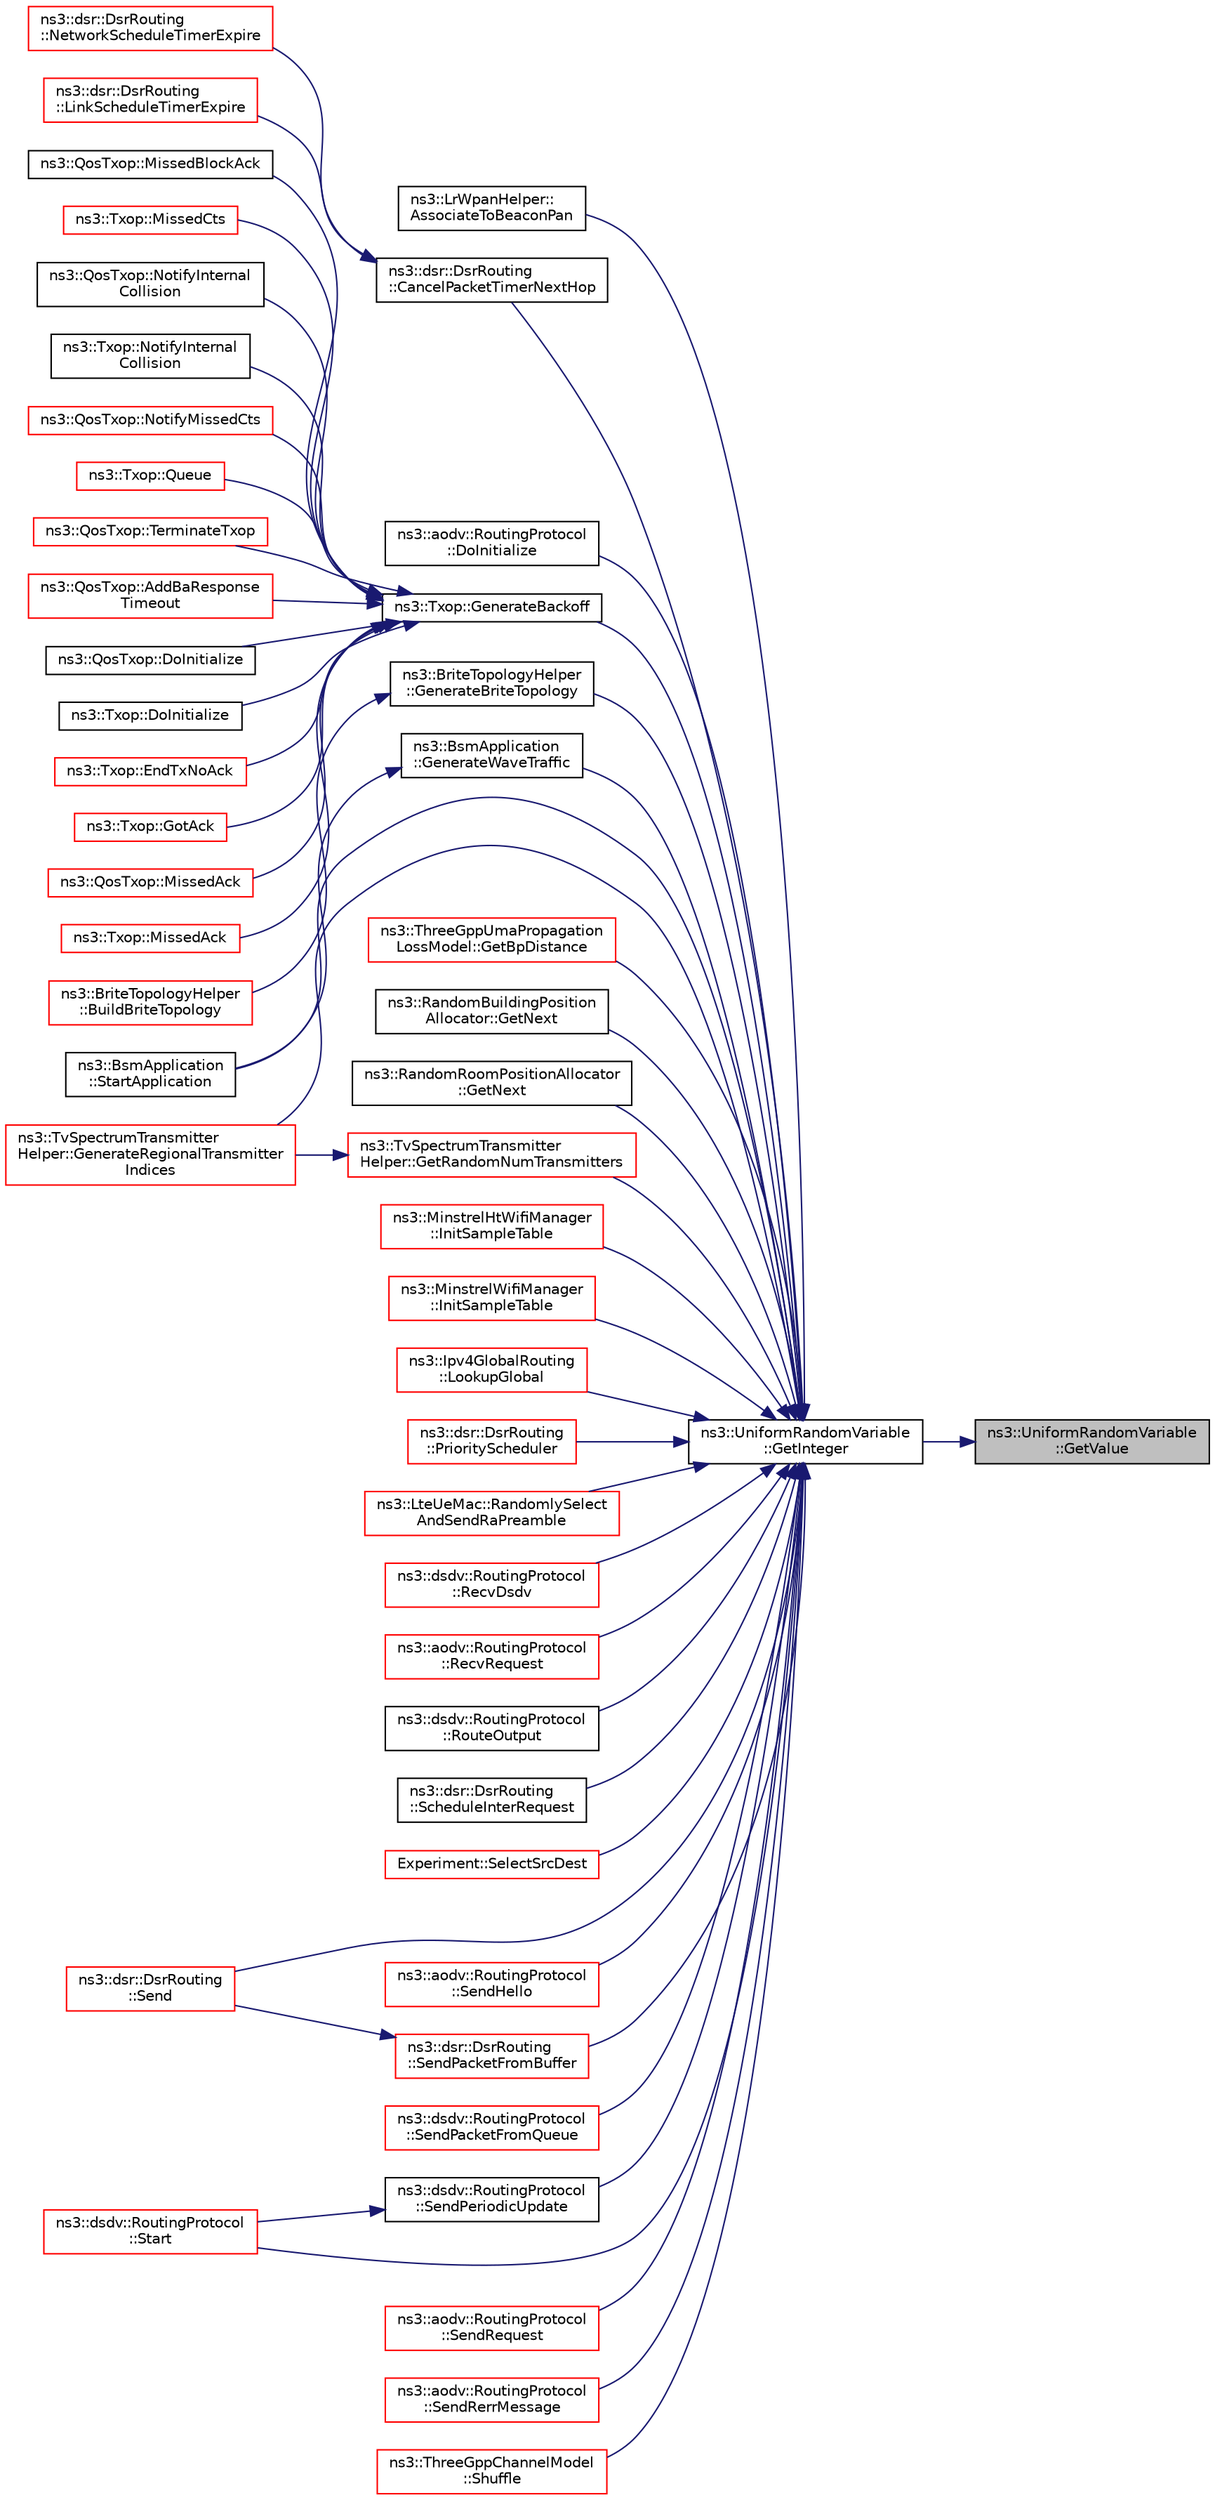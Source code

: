 digraph "ns3::UniformRandomVariable::GetValue"
{
 // LATEX_PDF_SIZE
  edge [fontname="Helvetica",fontsize="10",labelfontname="Helvetica",labelfontsize="10"];
  node [fontname="Helvetica",fontsize="10",shape=record];
  rankdir="RL";
  Node1 [label="ns3::UniformRandomVariable\l::GetValue",height=0.2,width=0.4,color="black", fillcolor="grey75", style="filled", fontcolor="black",tooltip="Get the next random value as a double drawn from the distribution."];
  Node1 -> Node2 [dir="back",color="midnightblue",fontsize="10",style="solid",fontname="Helvetica"];
  Node2 [label="ns3::UniformRandomVariable\l::GetInteger",height=0.2,width=0.4,color="black", fillcolor="white", style="filled",URL="$classns3_1_1_uniform_random_variable.html#ab7c7dedc88cb97e74418df2edc28a787",tooltip="Get the next random value, as an unsigned integer in the specified range ."];
  Node2 -> Node3 [dir="back",color="midnightblue",fontsize="10",style="solid",fontname="Helvetica"];
  Node3 [label="ns3::LrWpanHelper::\lAssociateToBeaconPan",height=0.2,width=0.4,color="black", fillcolor="white", style="filled",URL="$classns3_1_1_lr_wpan_helper.html#a6fcd2919db415f1910521279f7859efa",tooltip="Associate the nodes to the same PAN and initiate beacon enabled mode."];
  Node2 -> Node4 [dir="back",color="midnightblue",fontsize="10",style="solid",fontname="Helvetica"];
  Node4 [label="ns3::dsr::DsrRouting\l::CancelPacketTimerNextHop",height=0.2,width=0.4,color="black", fillcolor="white", style="filled",URL="$classns3_1_1dsr_1_1_dsr_routing.html#a215e6fcab10ee0d744a657f0af2695c6",tooltip="Cancel the packet retransmission timer for a all maintenance entries with nextHop address."];
  Node4 -> Node5 [dir="back",color="midnightblue",fontsize="10",style="solid",fontname="Helvetica"];
  Node5 [label="ns3::dsr::DsrRouting\l::LinkScheduleTimerExpire",height=0.2,width=0.4,color="red", fillcolor="white", style="filled",URL="$classns3_1_1dsr_1_1_dsr_routing.html#ab0ce215bf5359f4d6d4541b8a479007c",tooltip="This function deals with packet retransmission timer expire using link acknowledgment."];
  Node4 -> Node22 [dir="back",color="midnightblue",fontsize="10",style="solid",fontname="Helvetica"];
  Node22 [label="ns3::dsr::DsrRouting\l::NetworkScheduleTimerExpire",height=0.2,width=0.4,color="red", fillcolor="white", style="filled",URL="$classns3_1_1dsr_1_1_dsr_routing.html#aabcdf59bcb4907718986626a7a402dad",tooltip="This function deals with packet retransmission timer expire using network acknowledgment."];
  Node2 -> Node26 [dir="back",color="midnightblue",fontsize="10",style="solid",fontname="Helvetica"];
  Node26 [label="ns3::aodv::RoutingProtocol\l::DoInitialize",height=0.2,width=0.4,color="black", fillcolor="white", style="filled",URL="$classns3_1_1aodv_1_1_routing_protocol.html#ae42c9385e8ede77f42fdb575e26ef880",tooltip="Initialize() implementation."];
  Node2 -> Node27 [dir="back",color="midnightblue",fontsize="10",style="solid",fontname="Helvetica"];
  Node27 [label="ns3::Txop::GenerateBackoff",height=0.2,width=0.4,color="black", fillcolor="white", style="filled",URL="$classns3_1_1_txop.html#ae211c699c905b2186281923353ba0a26",tooltip="Generate a new backoff now."];
  Node27 -> Node28 [dir="back",color="midnightblue",fontsize="10",style="solid",fontname="Helvetica"];
  Node28 [label="ns3::QosTxop::AddBaResponse\lTimeout",height=0.2,width=0.4,color="red", fillcolor="white", style="filled",URL="$classns3_1_1_qos_txop.html#a30f5c2af1b50e6ee48771de46cd8033f",tooltip="Callback when ADDBA response is not received after timeout."];
  Node27 -> Node30 [dir="back",color="midnightblue",fontsize="10",style="solid",fontname="Helvetica"];
  Node30 [label="ns3::QosTxop::DoInitialize",height=0.2,width=0.4,color="black", fillcolor="white", style="filled",URL="$classns3_1_1_qos_txop.html#a72a824799fec1fa4ac982f4b485055cc",tooltip="Initialize() implementation."];
  Node27 -> Node31 [dir="back",color="midnightblue",fontsize="10",style="solid",fontname="Helvetica"];
  Node31 [label="ns3::Txop::DoInitialize",height=0.2,width=0.4,color="black", fillcolor="white", style="filled",URL="$classns3_1_1_txop.html#a246fb00661455939c8c8de13a45ef997",tooltip="Initialize() implementation."];
  Node27 -> Node32 [dir="back",color="midnightblue",fontsize="10",style="solid",fontname="Helvetica"];
  Node32 [label="ns3::Txop::EndTxNoAck",height=0.2,width=0.4,color="red", fillcolor="white", style="filled",URL="$classns3_1_1_txop.html#a21fbf608df4c1b90a2004e916c0665e5",tooltip="Event handler when a transmission that does not require an Ack has completed."];
  Node27 -> Node46 [dir="back",color="midnightblue",fontsize="10",style="solid",fontname="Helvetica"];
  Node46 [label="ns3::Txop::GotAck",height=0.2,width=0.4,color="red", fillcolor="white", style="filled",URL="$classns3_1_1_txop.html#acd1bb8b45e7a39cfc7e1e710dc514b3e",tooltip="Event handler when an Ack is received."];
  Node27 -> Node47 [dir="back",color="midnightblue",fontsize="10",style="solid",fontname="Helvetica"];
  Node47 [label="ns3::QosTxop::MissedAck",height=0.2,width=0.4,color="red", fillcolor="white", style="filled",URL="$classns3_1_1_qos_txop.html#aefd7967703c6f16501599e943f94298b",tooltip="Event handler when an Ack is missed."];
  Node27 -> Node49 [dir="back",color="midnightblue",fontsize="10",style="solid",fontname="Helvetica"];
  Node49 [label="ns3::Txop::MissedAck",height=0.2,width=0.4,color="red", fillcolor="white", style="filled",URL="$classns3_1_1_txop.html#a76ed6b61366d7c6797a6910d8ad4eaa5",tooltip="Event handler when an Ack is missed."];
  Node27 -> Node54 [dir="back",color="midnightblue",fontsize="10",style="solid",fontname="Helvetica"];
  Node54 [label="ns3::QosTxop::MissedBlockAck",height=0.2,width=0.4,color="black", fillcolor="white", style="filled",URL="$classns3_1_1_qos_txop.html#a53f04ba906e1b7c99f35eafbb11d4479",tooltip="Event handler when a BlockAck timeout has occurred."];
  Node27 -> Node55 [dir="back",color="midnightblue",fontsize="10",style="solid",fontname="Helvetica"];
  Node55 [label="ns3::Txop::MissedCts",height=0.2,width=0.4,color="red", fillcolor="white", style="filled",URL="$classns3_1_1_txop.html#ae969e1203237fc063ed27d2a23a1e773",tooltip="Event handler when a CTS timeout has occurred."];
  Node27 -> Node58 [dir="back",color="midnightblue",fontsize="10",style="solid",fontname="Helvetica"];
  Node58 [label="ns3::QosTxop::NotifyInternal\lCollision",height=0.2,width=0.4,color="black", fillcolor="white", style="filled",URL="$classns3_1_1_qos_txop.html#a89bd16f2271d51bb1ddafb339b07f54a",tooltip="Notify the Txop that internal collision has occurred."];
  Node27 -> Node59 [dir="back",color="midnightblue",fontsize="10",style="solid",fontname="Helvetica"];
  Node59 [label="ns3::Txop::NotifyInternal\lCollision",height=0.2,width=0.4,color="black", fillcolor="white", style="filled",URL="$classns3_1_1_txop.html#a5f57aacdbc9384e3afc186af80fb4e4b",tooltip="Notify the Txop that internal collision has occurred."];
  Node27 -> Node60 [dir="back",color="midnightblue",fontsize="10",style="solid",fontname="Helvetica"];
  Node60 [label="ns3::QosTxop::NotifyMissedCts",height=0.2,width=0.4,color="red", fillcolor="white", style="filled",URL="$classns3_1_1_qos_txop.html#a0b82aec30711d3b4fb94d164388ecf9c",tooltip="Event handler when a CTS timeout has occurred."];
  Node27 -> Node61 [dir="back",color="midnightblue",fontsize="10",style="solid",fontname="Helvetica"];
  Node61 [label="ns3::Txop::Queue",height=0.2,width=0.4,color="red", fillcolor="white", style="filled",URL="$classns3_1_1_txop.html#ae0a0bbafaed367559bce8c10c184666f",tooltip=" "];
  Node27 -> Node95 [dir="back",color="midnightblue",fontsize="10",style="solid",fontname="Helvetica"];
  Node95 [label="ns3::QosTxop::TerminateTxop",height=0.2,width=0.4,color="red", fillcolor="white", style="filled",URL="$classns3_1_1_qos_txop.html#a376a2de891a03e243c56c6af5544c6ae",tooltip="Update backoff and restart access if needed."];
  Node2 -> Node98 [dir="back",color="midnightblue",fontsize="10",style="solid",fontname="Helvetica"];
  Node98 [label="ns3::BriteTopologyHelper\l::GenerateBriteTopology",height=0.2,width=0.4,color="black", fillcolor="white", style="filled",URL="$classns3_1_1_brite_topology_helper.html#a16c360e3a41d15cba5c517f87574be7d",tooltip=" "];
  Node98 -> Node99 [dir="back",color="midnightblue",fontsize="10",style="solid",fontname="Helvetica"];
  Node99 [label="ns3::BriteTopologyHelper\l::BuildBriteTopology",height=0.2,width=0.4,color="red", fillcolor="white", style="filled",URL="$classns3_1_1_brite_topology_helper.html#a44c7d4b65e9200851ef20283f51f0e84",tooltip="Create NS3 topology using information generated from BRITE."];
  Node2 -> Node102 [dir="back",color="midnightblue",fontsize="10",style="solid",fontname="Helvetica"];
  Node102 [label="ns3::TvSpectrumTransmitter\lHelper::GenerateRegionalTransmitter\lIndices",height=0.2,width=0.4,color="red", fillcolor="white", style="filled",URL="$classns3_1_1_tv_spectrum_transmitter_helper.html#a006ecf3ca051c904ef507fbe1594b441",tooltip="Generates random indices of given region frequency array (ignoring indices referring to invalid chann..."];
  Node2 -> Node104 [dir="back",color="midnightblue",fontsize="10",style="solid",fontname="Helvetica"];
  Node104 [label="ns3::BsmApplication\l::GenerateWaveTraffic",height=0.2,width=0.4,color="black", fillcolor="white", style="filled",URL="$classns3_1_1_bsm_application.html#a22a009e7512e5df69dd9b81f96d15f51",tooltip="Creates and transmits a WAVE BSM packet."];
  Node104 -> Node105 [dir="back",color="midnightblue",fontsize="10",style="solid",fontname="Helvetica"];
  Node105 [label="ns3::BsmApplication\l::StartApplication",height=0.2,width=0.4,color="black", fillcolor="white", style="filled",URL="$classns3_1_1_bsm_application.html#a2caf2e381d781dfde58e39f19a220523",tooltip="Called at time specified by Start."];
  Node2 -> Node106 [dir="back",color="midnightblue",fontsize="10",style="solid",fontname="Helvetica"];
  Node106 [label="ns3::ThreeGppUmaPropagation\lLossModel::GetBpDistance",height=0.2,width=0.4,color="red", fillcolor="white", style="filled",URL="$classns3_1_1_three_gpp_uma_propagation_loss_model.html#a4b11f2ac9ae61c5c704a319e030d0cd0",tooltip="Computes the breakpoint distance."];
  Node2 -> Node109 [dir="back",color="midnightblue",fontsize="10",style="solid",fontname="Helvetica"];
  Node109 [label="ns3::RandomBuildingPosition\lAllocator::GetNext",height=0.2,width=0.4,color="black", fillcolor="white", style="filled",URL="$classns3_1_1_random_building_position_allocator.html#acc13be0f1574919de88528c1189aea0e",tooltip=" "];
  Node2 -> Node110 [dir="back",color="midnightblue",fontsize="10",style="solid",fontname="Helvetica"];
  Node110 [label="ns3::RandomRoomPositionAllocator\l::GetNext",height=0.2,width=0.4,color="black", fillcolor="white", style="filled",URL="$classns3_1_1_random_room_position_allocator.html#afb06193f6fb4d4e1c9febd1f8c884294",tooltip=" "];
  Node2 -> Node111 [dir="back",color="midnightblue",fontsize="10",style="solid",fontname="Helvetica"];
  Node111 [label="ns3::TvSpectrumTransmitter\lHelper::GetRandomNumTransmitters",height=0.2,width=0.4,color="red", fillcolor="white", style="filled",URL="$classns3_1_1_tv_spectrum_transmitter_helper.html#a81900fd7fbf95c1a3514b6ae03fedab4",tooltip="Randomly generates the number of TV transmitters to be created based on given density and number of p..."];
  Node111 -> Node102 [dir="back",color="midnightblue",fontsize="10",style="solid",fontname="Helvetica"];
  Node2 -> Node113 [dir="back",color="midnightblue",fontsize="10",style="solid",fontname="Helvetica"];
  Node113 [label="ns3::MinstrelHtWifiManager\l::InitSampleTable",height=0.2,width=0.4,color="red", fillcolor="white", style="filled",URL="$classns3_1_1_minstrel_ht_wifi_manager.html#a073d213169fe62c797ceb92ad999dcb0",tooltip="Initialize Sample Table."];
  Node2 -> Node125 [dir="back",color="midnightblue",fontsize="10",style="solid",fontname="Helvetica"];
  Node125 [label="ns3::MinstrelWifiManager\l::InitSampleTable",height=0.2,width=0.4,color="red", fillcolor="white", style="filled",URL="$classns3_1_1_minstrel_wifi_manager.html#ab873a0ab43bec476e589db6b260e2ee5",tooltip="Initialize Sample Table."];
  Node2 -> Node133 [dir="back",color="midnightblue",fontsize="10",style="solid",fontname="Helvetica"];
  Node133 [label="ns3::Ipv4GlobalRouting\l::LookupGlobal",height=0.2,width=0.4,color="red", fillcolor="white", style="filled",URL="$classns3_1_1_ipv4_global_routing.html#a647d7654f270ce66e46f26fc729f1d07",tooltip="Lookup in the forwarding table for destination."];
  Node2 -> Node136 [dir="back",color="midnightblue",fontsize="10",style="solid",fontname="Helvetica"];
  Node136 [label="ns3::dsr::DsrRouting\l::PriorityScheduler",height=0.2,width=0.4,color="red", fillcolor="white", style="filled",URL="$classns3_1_1dsr_1_1_dsr_routing.html#aefc4dde8bd52b5b631a7ebf1d5924210",tooltip="This function is called to schedule sending packets from the network queue by priority."];
  Node2 -> Node147 [dir="back",color="midnightblue",fontsize="10",style="solid",fontname="Helvetica"];
  Node147 [label="ns3::LteUeMac::RandomlySelect\lAndSendRaPreamble",height=0.2,width=0.4,color="red", fillcolor="white", style="filled",URL="$classns3_1_1_lte_ue_mac.html#adde9572bc280b188a467be8868a87f14",tooltip="Randomly select and send RA preamble function."];
  Node2 -> Node154 [dir="back",color="midnightblue",fontsize="10",style="solid",fontname="Helvetica"];
  Node154 [label="ns3::dsdv::RoutingProtocol\l::RecvDsdv",height=0.2,width=0.4,color="red", fillcolor="white", style="filled",URL="$classns3_1_1dsdv_1_1_routing_protocol.html#ad27475d64bfd478b57d73f3cc08d4c99",tooltip="Receive and process dsdv control packet."];
  Node2 -> Node158 [dir="back",color="midnightblue",fontsize="10",style="solid",fontname="Helvetica"];
  Node158 [label="ns3::aodv::RoutingProtocol\l::RecvRequest",height=0.2,width=0.4,color="red", fillcolor="white", style="filled",URL="$classns3_1_1aodv_1_1_routing_protocol.html#adc8555f0e1e8ba05ea80a412b412d064",tooltip="Receive RREQ."];
  Node2 -> Node163 [dir="back",color="midnightblue",fontsize="10",style="solid",fontname="Helvetica"];
  Node163 [label="ns3::dsdv::RoutingProtocol\l::RouteOutput",height=0.2,width=0.4,color="black", fillcolor="white", style="filled",URL="$classns3_1_1dsdv_1_1_routing_protocol.html#af025a37dfb12829be3a1f484c5c926c0",tooltip="Query routing cache for an existing route, for an outbound packet."];
  Node2 -> Node146 [dir="back",color="midnightblue",fontsize="10",style="solid",fontname="Helvetica"];
  Node146 [label="ns3::dsr::DsrRouting\l::ScheduleInterRequest",height=0.2,width=0.4,color="black", fillcolor="white", style="filled",URL="$classns3_1_1dsr_1_1_dsr_routing.html#a03175efa8103d392d90298f2d8985a29",tooltip="Schedule the intermediate route request."];
  Node2 -> Node164 [dir="back",color="midnightblue",fontsize="10",style="solid",fontname="Helvetica"];
  Node164 [label="Experiment::SelectSrcDest",height=0.2,width=0.4,color="red", fillcolor="white", style="filled",URL="$class_experiment.html#a42f7bd2707539699356bcd94558bed82",tooltip="Sources and destinations are randomly selected such that a node may be the source for multiple destin..."];
  Node2 -> Node17 [dir="back",color="midnightblue",fontsize="10",style="solid",fontname="Helvetica"];
  Node17 [label="ns3::dsr::DsrRouting\l::Send",height=0.2,width=0.4,color="red", fillcolor="white", style="filled",URL="$classns3_1_1dsr_1_1_dsr_routing.html#af67eeb07193d10db8308cb4ecbe08b02",tooltip="This function is called by higher layer protocol when sending packets."];
  Node2 -> Node166 [dir="back",color="midnightblue",fontsize="10",style="solid",fontname="Helvetica"];
  Node166 [label="ns3::aodv::RoutingProtocol\l::SendHello",height=0.2,width=0.4,color="red", fillcolor="white", style="filled",URL="$classns3_1_1aodv_1_1_routing_protocol.html#a1b772ee4eda1d3dae376dac6926c0dcf",tooltip="Send hello."];
  Node2 -> Node21 [dir="back",color="midnightblue",fontsize="10",style="solid",fontname="Helvetica"];
  Node21 [label="ns3::dsr::DsrRouting\l::SendPacketFromBuffer",height=0.2,width=0.4,color="red", fillcolor="white", style="filled",URL="$classns3_1_1dsr_1_1_dsr_routing.html#a1a862a16f3a5527f9425763864ac3e80",tooltip="This function is responsible for sending out data packets when have route, if no route found,..."];
  Node21 -> Node17 [dir="back",color="midnightblue",fontsize="10",style="solid",fontname="Helvetica"];
  Node2 -> Node168 [dir="back",color="midnightblue",fontsize="10",style="solid",fontname="Helvetica"];
  Node168 [label="ns3::dsdv::RoutingProtocol\l::SendPacketFromQueue",height=0.2,width=0.4,color="red", fillcolor="white", style="filled",URL="$classns3_1_1dsdv_1_1_routing_protocol.html#a9359912928dc5b8dc851366a78c0cc8c",tooltip="Send packet from queue."];
  Node2 -> Node170 [dir="back",color="midnightblue",fontsize="10",style="solid",fontname="Helvetica"];
  Node170 [label="ns3::dsdv::RoutingProtocol\l::SendPeriodicUpdate",height=0.2,width=0.4,color="black", fillcolor="white", style="filled",URL="$classns3_1_1dsdv_1_1_routing_protocol.html#a370e3ca262a505ec0fd30456f82b2aed",tooltip="Broadcasts the entire routing table for every PeriodicUpdateInterval."];
  Node170 -> Node171 [dir="back",color="midnightblue",fontsize="10",style="solid",fontname="Helvetica"];
  Node171 [label="ns3::dsdv::RoutingProtocol\l::Start",height=0.2,width=0.4,color="red", fillcolor="white", style="filled",URL="$classns3_1_1dsdv_1_1_routing_protocol.html#a1e6145b4ecb927243c4758012036c45a",tooltip="Start protocol operation."];
  Node2 -> Node173 [dir="back",color="midnightblue",fontsize="10",style="solid",fontname="Helvetica"];
  Node173 [label="ns3::aodv::RoutingProtocol\l::SendRequest",height=0.2,width=0.4,color="red", fillcolor="white", style="filled",URL="$classns3_1_1aodv_1_1_routing_protocol.html#a483f8df4d7855b2a71e506f665ca0828",tooltip="Send RREQ."];
  Node2 -> Node178 [dir="back",color="midnightblue",fontsize="10",style="solid",fontname="Helvetica"];
  Node178 [label="ns3::aodv::RoutingProtocol\l::SendRerrMessage",height=0.2,width=0.4,color="red", fillcolor="white", style="filled",URL="$classns3_1_1aodv_1_1_routing_protocol.html#abc216040fe7b7ac100ea7bf2ce9a0bdb",tooltip="Forward RERR."];
  Node2 -> Node182 [dir="back",color="midnightblue",fontsize="10",style="solid",fontname="Helvetica"];
  Node182 [label="ns3::ThreeGppChannelModel\l::Shuffle",height=0.2,width=0.4,color="red", fillcolor="white", style="filled",URL="$classns3_1_1_three_gpp_channel_model.html#ae22efdcfe5b178d11c17431d2a667b32",tooltip="Shuffle the elements of a simple sequence container of type double."];
  Node2 -> Node171 [dir="back",color="midnightblue",fontsize="10",style="solid",fontname="Helvetica"];
  Node2 -> Node105 [dir="back",color="midnightblue",fontsize="10",style="solid",fontname="Helvetica"];
}
